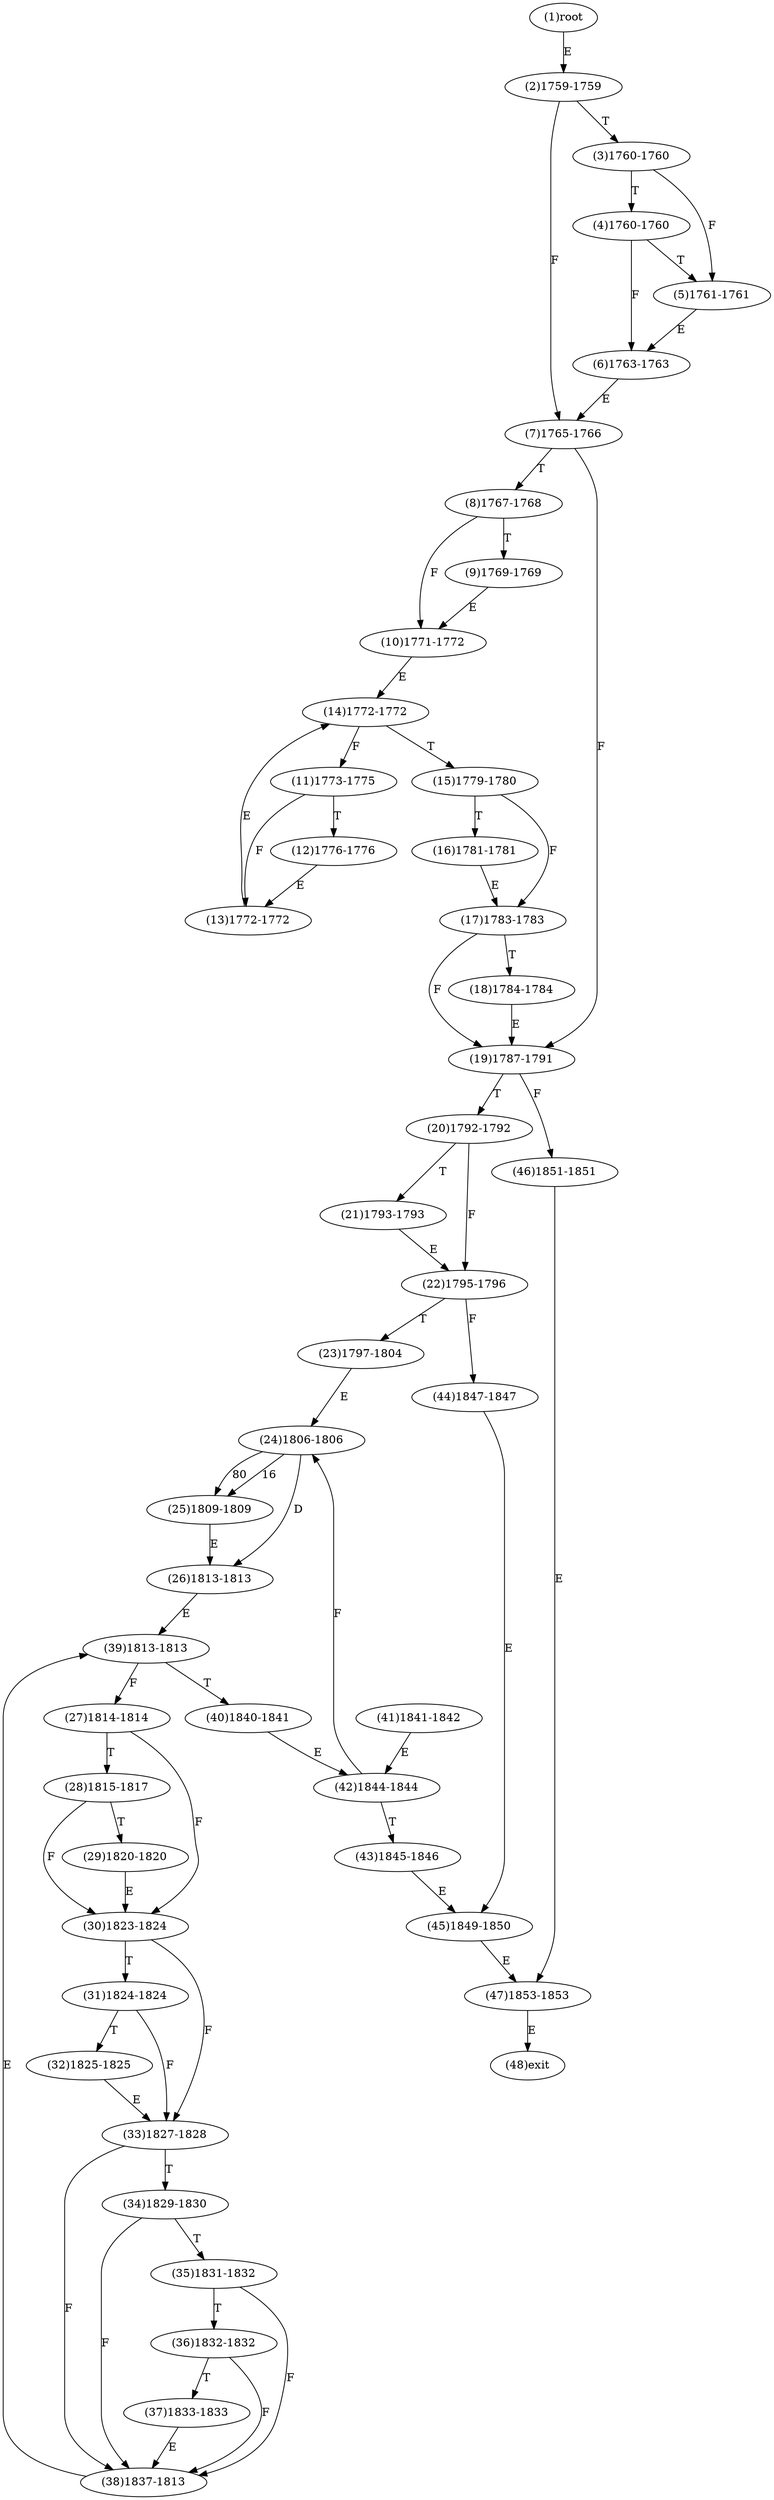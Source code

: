 digraph "" { 
1[ label="(1)root"];
2[ label="(2)1759-1759"];
3[ label="(3)1760-1760"];
4[ label="(4)1760-1760"];
5[ label="(5)1761-1761"];
6[ label="(6)1763-1763"];
7[ label="(7)1765-1766"];
8[ label="(8)1767-1768"];
9[ label="(9)1769-1769"];
10[ label="(10)1771-1772"];
11[ label="(11)1773-1775"];
12[ label="(12)1776-1776"];
13[ label="(13)1772-1772"];
14[ label="(14)1772-1772"];
15[ label="(15)1779-1780"];
17[ label="(17)1783-1783"];
16[ label="(16)1781-1781"];
19[ label="(19)1787-1791"];
18[ label="(18)1784-1784"];
21[ label="(21)1793-1793"];
20[ label="(20)1792-1792"];
23[ label="(23)1797-1804"];
22[ label="(22)1795-1796"];
25[ label="(25)1809-1809"];
24[ label="(24)1806-1806"];
27[ label="(27)1814-1814"];
26[ label="(26)1813-1813"];
29[ label="(29)1820-1820"];
28[ label="(28)1815-1817"];
31[ label="(31)1824-1824"];
30[ label="(30)1823-1824"];
34[ label="(34)1829-1830"];
35[ label="(35)1831-1832"];
32[ label="(32)1825-1825"];
33[ label="(33)1827-1828"];
38[ label="(38)1837-1813"];
39[ label="(39)1813-1813"];
36[ label="(36)1832-1832"];
37[ label="(37)1833-1833"];
42[ label="(42)1844-1844"];
43[ label="(43)1845-1846"];
40[ label="(40)1840-1841"];
41[ label="(41)1841-1842"];
46[ label="(46)1851-1851"];
47[ label="(47)1853-1853"];
44[ label="(44)1847-1847"];
45[ label="(45)1849-1850"];
48[ label="(48)exit"];
1->2[ label="E"];
2->7[ label="F"];
2->3[ label="T"];
3->5[ label="F"];
3->4[ label="T"];
4->6[ label="F"];
4->5[ label="T"];
5->6[ label="E"];
6->7[ label="E"];
7->19[ label="F"];
7->8[ label="T"];
8->10[ label="F"];
8->9[ label="T"];
9->10[ label="E"];
10->14[ label="E"];
11->13[ label="F"];
11->12[ label="T"];
12->13[ label="E"];
13->14[ label="E"];
14->11[ label="F"];
14->15[ label="T"];
15->17[ label="F"];
15->16[ label="T"];
16->17[ label="E"];
17->19[ label="F"];
17->18[ label="T"];
18->19[ label="E"];
19->46[ label="F"];
19->20[ label="T"];
20->22[ label="F"];
20->21[ label="T"];
21->22[ label="E"];
22->44[ label="F"];
22->23[ label="T"];
23->24[ label="E"];
24->25[ label="16"];
24->25[ label="80"];
24->26[ label="D"];
25->26[ label="E"];
26->39[ label="E"];
27->30[ label="F"];
27->28[ label="T"];
28->30[ label="F"];
28->29[ label="T"];
29->30[ label="E"];
30->33[ label="F"];
30->31[ label="T"];
31->33[ label="F"];
31->32[ label="T"];
32->33[ label="E"];
33->38[ label="F"];
33->34[ label="T"];
34->38[ label="F"];
34->35[ label="T"];
35->38[ label="F"];
35->36[ label="T"];
36->38[ label="F"];
36->37[ label="T"];
37->38[ label="E"];
38->39[ label="E"];
39->27[ label="F"];
39->40[ label="T"];
40->42[ label="E"];
41->42[ label="E"];
42->24[ label="F"];
42->43[ label="T"];
43->45[ label="E"];
44->45[ label="E"];
45->47[ label="E"];
46->47[ label="E"];
47->48[ label="E"];
}
